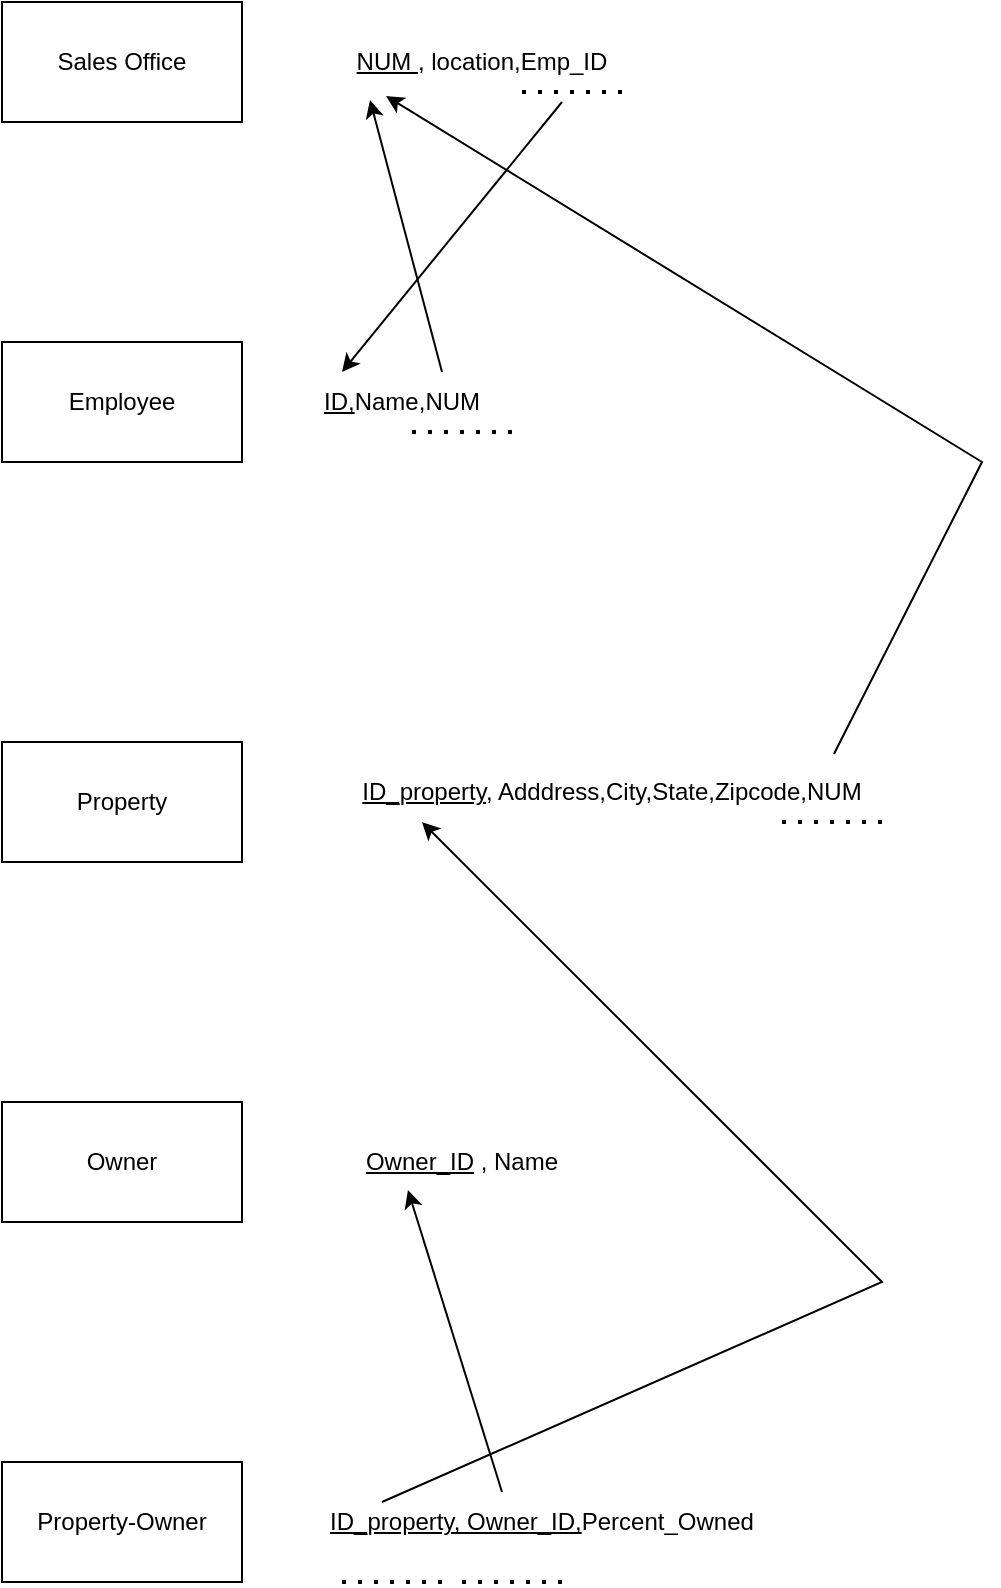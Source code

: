 <mxfile version="28.0.4">
  <diagram name="Page-1" id="G9zbvElaMVJumDykRlLI">
    <mxGraphModel dx="1426" dy="903" grid="1" gridSize="10" guides="1" tooltips="1" connect="1" arrows="1" fold="1" page="1" pageScale="1" pageWidth="850" pageHeight="1100" math="0" shadow="0">
      <root>
        <mxCell id="0" />
        <mxCell id="1" parent="0" />
        <mxCell id="HzNuVW6m7QI5n4Rx_r8U-1" value="Property-Owner" style="rounded=0;whiteSpace=wrap;html=1;" vertex="1" parent="1">
          <mxGeometry x="10" y="770" width="120" height="60" as="geometry" />
        </mxCell>
        <mxCell id="HzNuVW6m7QI5n4Rx_r8U-2" value="Owner" style="rounded=0;whiteSpace=wrap;html=1;" vertex="1" parent="1">
          <mxGeometry x="10" y="590" width="120" height="60" as="geometry" />
        </mxCell>
        <mxCell id="HzNuVW6m7QI5n4Rx_r8U-3" value="Property" style="rounded=0;whiteSpace=wrap;html=1;" vertex="1" parent="1">
          <mxGeometry x="10" y="410" width="120" height="60" as="geometry" />
        </mxCell>
        <mxCell id="HzNuVW6m7QI5n4Rx_r8U-4" value="Employee" style="rounded=0;whiteSpace=wrap;html=1;" vertex="1" parent="1">
          <mxGeometry x="10" y="210" width="120" height="60" as="geometry" />
        </mxCell>
        <mxCell id="HzNuVW6m7QI5n4Rx_r8U-5" value="Sales Office" style="rounded=0;whiteSpace=wrap;html=1;" vertex="1" parent="1">
          <mxGeometry x="10" y="40" width="120" height="60" as="geometry" />
        </mxCell>
        <mxCell id="HzNuVW6m7QI5n4Rx_r8U-6" value="&lt;u&gt;ID,&lt;/u&gt;Name,NUM" style="text;html=1;align=center;verticalAlign=middle;whiteSpace=wrap;rounded=0;" vertex="1" parent="1">
          <mxGeometry x="180" y="225" width="60" height="30" as="geometry" />
        </mxCell>
        <mxCell id="HzNuVW6m7QI5n4Rx_r8U-8" value="&lt;u&gt;ID_property, Owner_ID,&lt;/u&gt;Percent_Owned" style="text;html=1;align=center;verticalAlign=middle;whiteSpace=wrap;rounded=0;" vertex="1" parent="1">
          <mxGeometry x="160" y="785" width="240" height="30" as="geometry" />
        </mxCell>
        <mxCell id="HzNuVW6m7QI5n4Rx_r8U-9" value="&lt;u style=&quot;&quot;&gt;Owner_ID&lt;/u&gt; , Name" style="text;html=1;align=center;verticalAlign=middle;whiteSpace=wrap;rounded=0;" vertex="1" parent="1">
          <mxGeometry x="170" y="605" width="140" height="30" as="geometry" />
        </mxCell>
        <mxCell id="HzNuVW6m7QI5n4Rx_r8U-10" value="&lt;u&gt;ID_property&lt;/u&gt;, Adddress,City,State,Zipcode,NUM" style="text;html=1;align=center;verticalAlign=middle;whiteSpace=wrap;rounded=0;" vertex="1" parent="1">
          <mxGeometry x="180" y="420" width="270" height="30" as="geometry" />
        </mxCell>
        <mxCell id="HzNuVW6m7QI5n4Rx_r8U-11" value="&lt;u&gt;NUM &lt;/u&gt;, location,Emp_ID" style="text;html=1;align=center;verticalAlign=middle;whiteSpace=wrap;rounded=0;" vertex="1" parent="1">
          <mxGeometry x="170" y="55" width="160" height="30" as="geometry" />
        </mxCell>
        <mxCell id="HzNuVW6m7QI5n4Rx_r8U-13" value="" style="endArrow=none;dashed=1;html=1;dashPattern=1 3;strokeWidth=2;rounded=0;" edge="1" parent="1">
          <mxGeometry width="50" height="50" relative="1" as="geometry">
            <mxPoint x="180" y="830" as="sourcePoint" />
            <mxPoint x="230" y="830" as="targetPoint" />
          </mxGeometry>
        </mxCell>
        <mxCell id="HzNuVW6m7QI5n4Rx_r8U-14" value="" style="endArrow=none;dashed=1;html=1;dashPattern=1 3;strokeWidth=2;rounded=0;" edge="1" parent="1">
          <mxGeometry width="50" height="50" relative="1" as="geometry">
            <mxPoint x="270" y="85" as="sourcePoint" />
            <mxPoint x="320" y="85" as="targetPoint" />
          </mxGeometry>
        </mxCell>
        <mxCell id="HzNuVW6m7QI5n4Rx_r8U-15" value="" style="endArrow=none;dashed=1;html=1;dashPattern=1 3;strokeWidth=2;rounded=0;" edge="1" parent="1">
          <mxGeometry width="50" height="50" relative="1" as="geometry">
            <mxPoint x="240" y="830" as="sourcePoint" />
            <mxPoint x="290" y="830" as="targetPoint" />
          </mxGeometry>
        </mxCell>
        <mxCell id="HzNuVW6m7QI5n4Rx_r8U-16" value="" style="endArrow=none;dashed=1;html=1;dashPattern=1 3;strokeWidth=2;rounded=0;" edge="1" parent="1">
          <mxGeometry width="50" height="50" relative="1" as="geometry">
            <mxPoint x="400" y="450" as="sourcePoint" />
            <mxPoint x="450" y="450" as="targetPoint" />
          </mxGeometry>
        </mxCell>
        <mxCell id="HzNuVW6m7QI5n4Rx_r8U-17" value="" style="endArrow=none;dashed=1;html=1;dashPattern=1 3;strokeWidth=2;rounded=0;" edge="1" parent="1">
          <mxGeometry width="50" height="50" relative="1" as="geometry">
            <mxPoint x="215" y="255" as="sourcePoint" />
            <mxPoint x="265" y="255" as="targetPoint" />
          </mxGeometry>
        </mxCell>
        <mxCell id="HzNuVW6m7QI5n4Rx_r8U-18" value="" style="endArrow=classic;html=1;rounded=0;entryX=0.15;entryY=1.133;entryDx=0;entryDy=0;entryPerimeter=0;" edge="1" parent="1" target="HzNuVW6m7QI5n4Rx_r8U-11">
          <mxGeometry width="50" height="50" relative="1" as="geometry">
            <mxPoint x="230" y="225" as="sourcePoint" />
            <mxPoint x="280" y="175" as="targetPoint" />
          </mxGeometry>
        </mxCell>
        <mxCell id="HzNuVW6m7QI5n4Rx_r8U-19" value="" style="endArrow=classic;html=1;rounded=0;entryX=0;entryY=0;entryDx=0;entryDy=0;" edge="1" parent="1" target="HzNuVW6m7QI5n4Rx_r8U-6">
          <mxGeometry width="50" height="50" relative="1" as="geometry">
            <mxPoint x="290" y="90" as="sourcePoint" />
            <mxPoint x="235" y="130" as="targetPoint" />
          </mxGeometry>
        </mxCell>
        <mxCell id="HzNuVW6m7QI5n4Rx_r8U-20" value="" style="endArrow=classic;html=1;rounded=0;entryX=0.148;entryY=1;entryDx=0;entryDy=0;entryPerimeter=0;" edge="1" parent="1" target="HzNuVW6m7QI5n4Rx_r8U-10">
          <mxGeometry width="50" height="50" relative="1" as="geometry">
            <mxPoint x="200" y="790" as="sourcePoint" />
            <mxPoint x="430" y="550" as="targetPoint" />
            <Array as="points">
              <mxPoint x="450" y="680" />
            </Array>
          </mxGeometry>
        </mxCell>
        <mxCell id="HzNuVW6m7QI5n4Rx_r8U-21" value="" style="endArrow=classic;html=1;rounded=0;entryX=0.307;entryY=0.967;entryDx=0;entryDy=0;entryPerimeter=0;" edge="1" parent="1" target="HzNuVW6m7QI5n4Rx_r8U-9">
          <mxGeometry width="50" height="50" relative="1" as="geometry">
            <mxPoint x="260" y="785" as="sourcePoint" />
            <mxPoint x="310" y="735" as="targetPoint" />
          </mxGeometry>
        </mxCell>
        <mxCell id="HzNuVW6m7QI5n4Rx_r8U-22" value="" style="endArrow=classic;html=1;rounded=0;exitX=0.911;exitY=-0.133;exitDx=0;exitDy=0;exitPerimeter=0;entryX=0.2;entryY=1.067;entryDx=0;entryDy=0;entryPerimeter=0;" edge="1" parent="1" source="HzNuVW6m7QI5n4Rx_r8U-10" target="HzNuVW6m7QI5n4Rx_r8U-11">
          <mxGeometry width="50" height="50" relative="1" as="geometry">
            <mxPoint x="375" y="390" as="sourcePoint" />
            <mxPoint x="420" y="120" as="targetPoint" />
            <Array as="points">
              <mxPoint x="500" y="270" />
            </Array>
          </mxGeometry>
        </mxCell>
      </root>
    </mxGraphModel>
  </diagram>
</mxfile>

